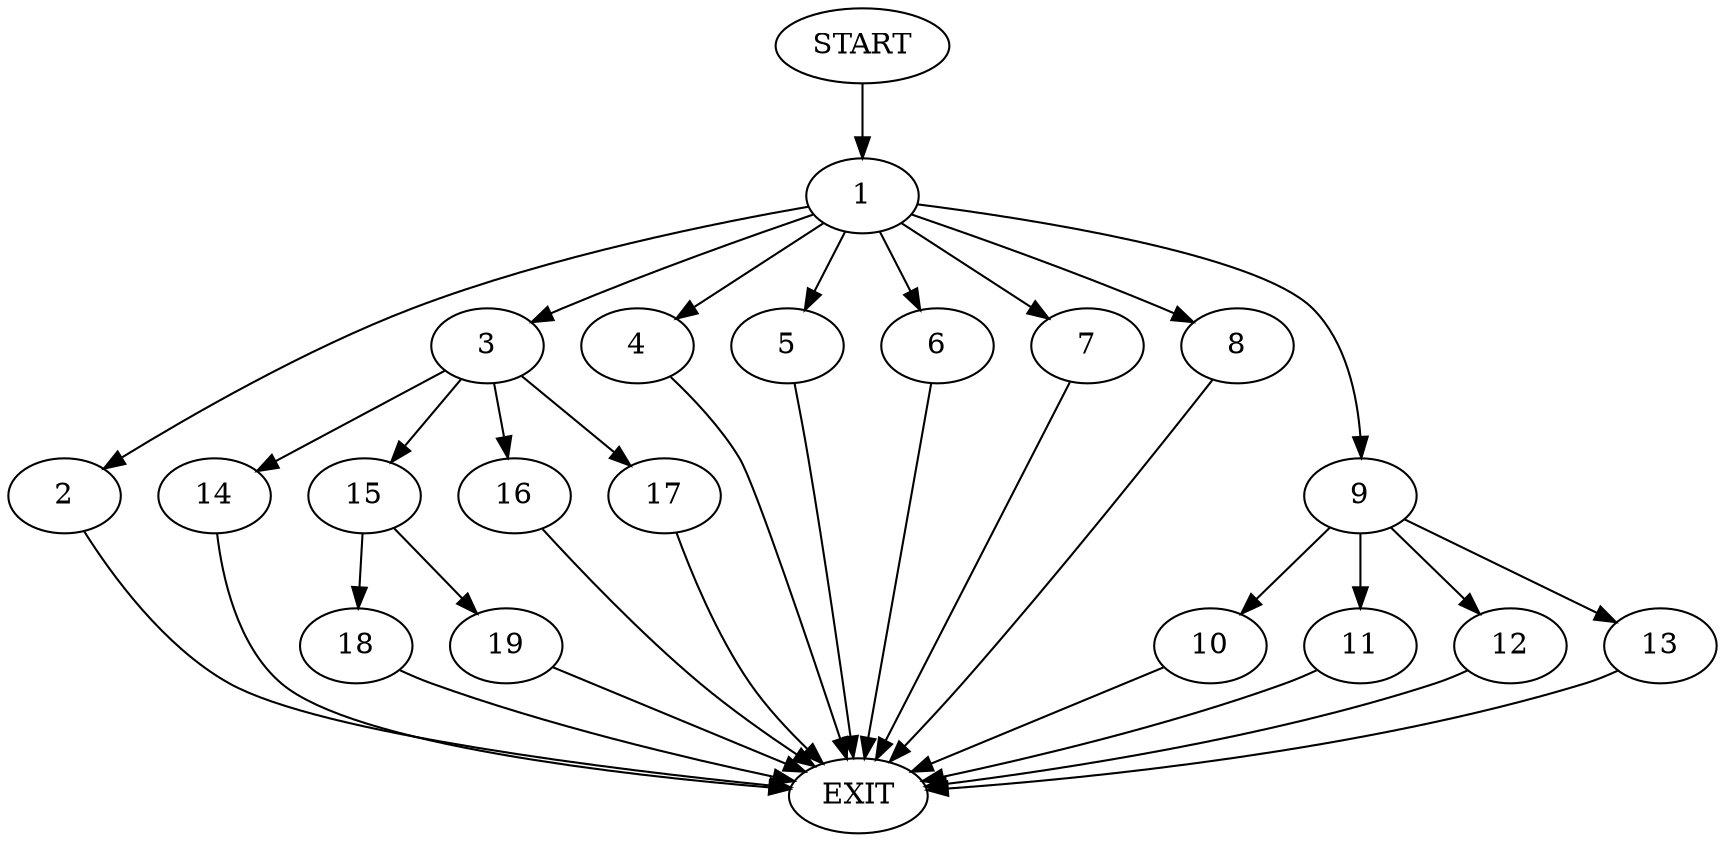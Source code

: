 digraph {
0 [label="START"]
20 [label="EXIT"]
0 -> 1
1 -> 2
1 -> 3
1 -> 4
1 -> 5
1 -> 6
1 -> 7
1 -> 8
1 -> 9
8 -> 20
2 -> 20
4 -> 20
9 -> 10
9 -> 11
9 -> 12
9 -> 13
6 -> 20
7 -> 20
3 -> 14
3 -> 15
3 -> 16
3 -> 17
5 -> 20
17 -> 20
15 -> 18
15 -> 19
14 -> 20
16 -> 20
18 -> 20
19 -> 20
12 -> 20
13 -> 20
10 -> 20
11 -> 20
}
